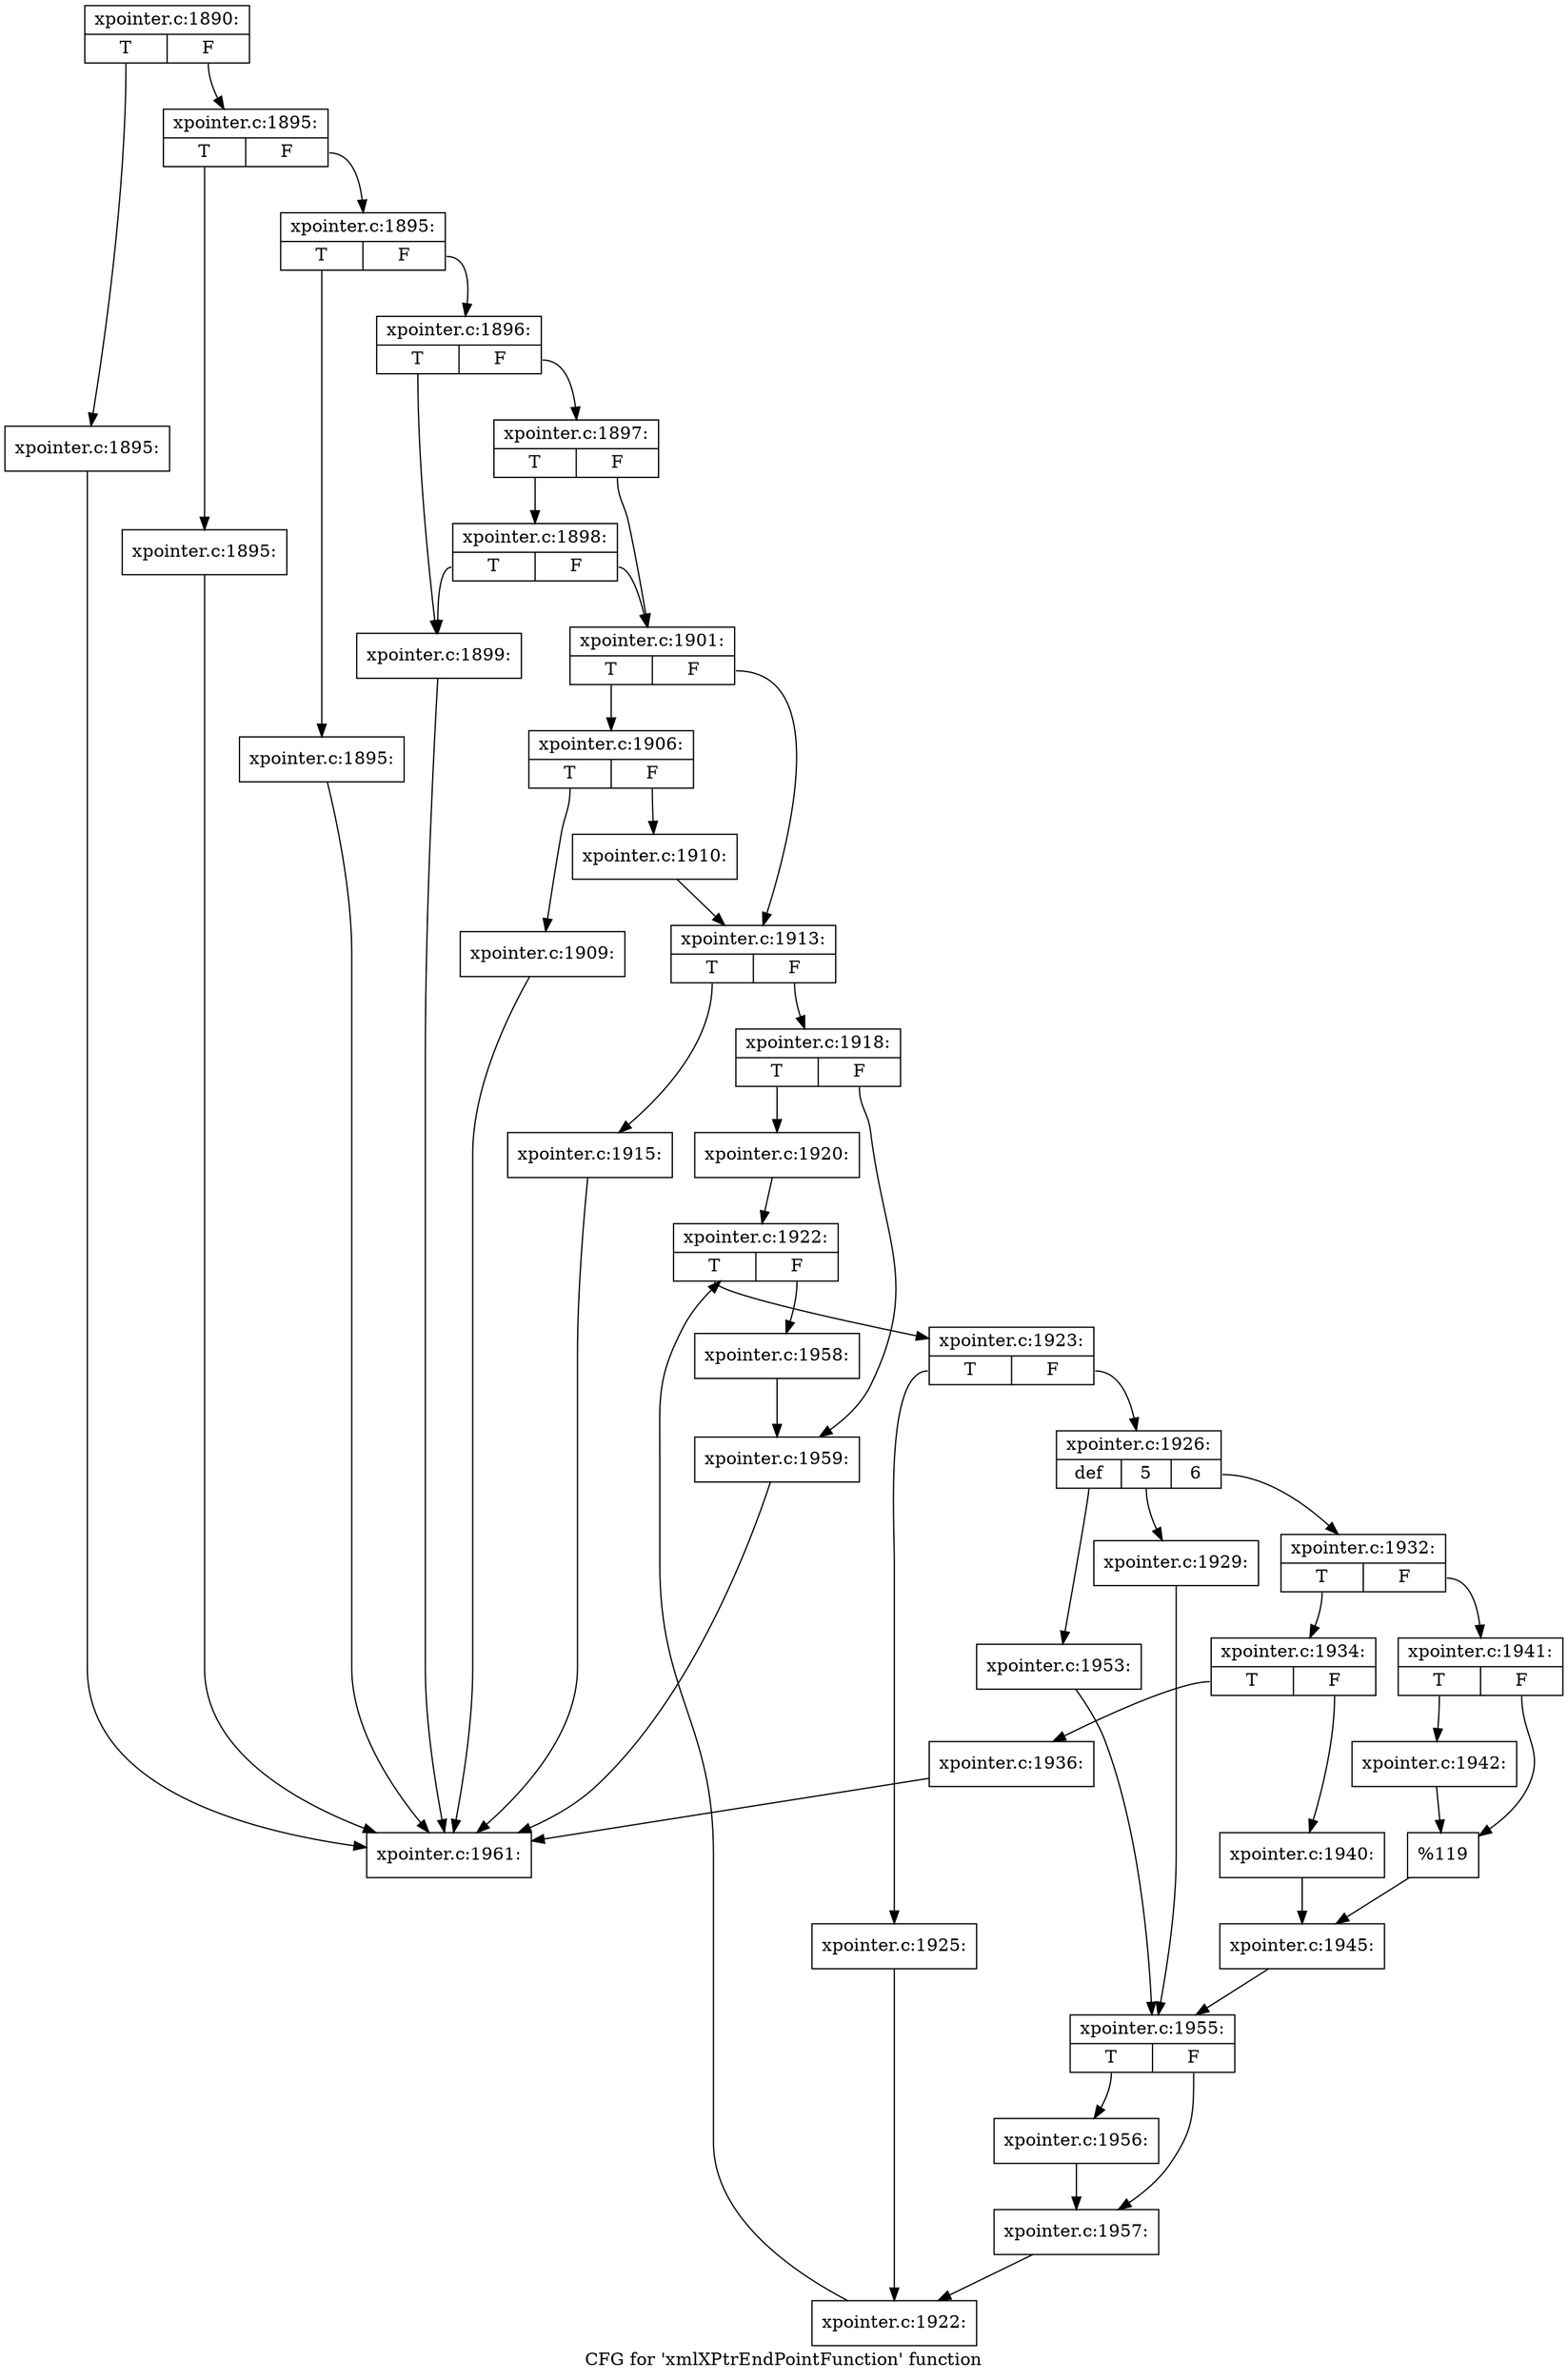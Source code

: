 digraph "CFG for 'xmlXPtrEndPointFunction' function" {
	label="CFG for 'xmlXPtrEndPointFunction' function";

	Node0x52461c0 [shape=record,label="{xpointer.c:1890:|{<s0>T|<s1>F}}"];
	Node0x52461c0:s0 -> Node0x524a260;
	Node0x52461c0:s1 -> Node0x524a2b0;
	Node0x524a260 [shape=record,label="{xpointer.c:1895:}"];
	Node0x524a260 -> Node0x5248e10;
	Node0x524a2b0 [shape=record,label="{xpointer.c:1895:|{<s0>T|<s1>F}}"];
	Node0x524a2b0:s0 -> Node0x524a570;
	Node0x524a2b0:s1 -> Node0x524a5c0;
	Node0x524a570 [shape=record,label="{xpointer.c:1895:}"];
	Node0x524a570 -> Node0x5248e10;
	Node0x524a5c0 [shape=record,label="{xpointer.c:1895:|{<s0>T|<s1>F}}"];
	Node0x524a5c0:s0 -> Node0x524a990;
	Node0x524a5c0:s1 -> Node0x524a9e0;
	Node0x524a990 [shape=record,label="{xpointer.c:1895:}"];
	Node0x524a990 -> Node0x5248e10;
	Node0x524a9e0 [shape=record,label="{xpointer.c:1896:|{<s0>T|<s1>F}}"];
	Node0x524a9e0:s0 -> Node0x524b120;
	Node0x524a9e0:s1 -> Node0x524b1c0;
	Node0x524b1c0 [shape=record,label="{xpointer.c:1897:|{<s0>T|<s1>F}}"];
	Node0x524b1c0:s0 -> Node0x524b600;
	Node0x524b1c0:s1 -> Node0x524b170;
	Node0x524b600 [shape=record,label="{xpointer.c:1898:|{<s0>T|<s1>F}}"];
	Node0x524b600:s0 -> Node0x524b120;
	Node0x524b600:s1 -> Node0x524b170;
	Node0x524b120 [shape=record,label="{xpointer.c:1899:}"];
	Node0x524b120 -> Node0x5248e10;
	Node0x524b170 [shape=record,label="{xpointer.c:1901:|{<s0>T|<s1>F}}"];
	Node0x524b170:s0 -> Node0x524c3e0;
	Node0x524b170:s1 -> Node0x524c430;
	Node0x524c3e0 [shape=record,label="{xpointer.c:1906:|{<s0>T|<s1>F}}"];
	Node0x524c3e0:s0 -> Node0x524cd70;
	Node0x524c3e0:s1 -> Node0x524cdc0;
	Node0x524cd70 [shape=record,label="{xpointer.c:1909:}"];
	Node0x524cd70 -> Node0x5248e10;
	Node0x524cdc0 [shape=record,label="{xpointer.c:1910:}"];
	Node0x524cdc0 -> Node0x524c430;
	Node0x524c430 [shape=record,label="{xpointer.c:1913:|{<s0>T|<s1>F}}"];
	Node0x524c430:s0 -> Node0x524d710;
	Node0x524c430:s1 -> Node0x524d760;
	Node0x524d710 [shape=record,label="{xpointer.c:1915:}"];
	Node0x524d710 -> Node0x5248e10;
	Node0x524d760 [shape=record,label="{xpointer.c:1918:|{<s0>T|<s1>F}}"];
	Node0x524d760:s0 -> Node0x524e1d0;
	Node0x524d760:s1 -> Node0x524e220;
	Node0x524e1d0 [shape=record,label="{xpointer.c:1920:}"];
	Node0x524e1d0 -> Node0x524e9e0;
	Node0x524e9e0 [shape=record,label="{xpointer.c:1922:|{<s0>T|<s1>F}}"];
	Node0x524e9e0:s0 -> Node0x524ec60;
	Node0x524e9e0:s1 -> Node0x524e840;
	Node0x524ec60 [shape=record,label="{xpointer.c:1923:|{<s0>T|<s1>F}}"];
	Node0x524ec60:s0 -> Node0x524f4d0;
	Node0x524ec60:s1 -> Node0x524f520;
	Node0x524f4d0 [shape=record,label="{xpointer.c:1925:}"];
	Node0x524f4d0 -> Node0x524ebd0;
	Node0x524f520 [shape=record,label="{xpointer.c:1926:|{<s0>def|<s1>5|<s2>6}}"];
	Node0x524f520:s0 -> Node0x524fb80;
	Node0x524f520:s1 -> Node0x524fec0;
	Node0x524f520:s2 -> Node0x5250530;
	Node0x524fec0 [shape=record,label="{xpointer.c:1929:}"];
	Node0x524fec0 -> Node0x524f970;
	Node0x5250530 [shape=record,label="{xpointer.c:1932:|{<s0>T|<s1>F}}"];
	Node0x5250530:s0 -> Node0x5250c00;
	Node0x5250530:s1 -> Node0x5250ca0;
	Node0x5250c00 [shape=record,label="{xpointer.c:1934:|{<s0>T|<s1>F}}"];
	Node0x5250c00:s0 -> Node0x5251060;
	Node0x5250c00:s1 -> Node0x52510b0;
	Node0x5251060 [shape=record,label="{xpointer.c:1936:}"];
	Node0x5251060 -> Node0x5248e10;
	Node0x52510b0 [shape=record,label="{xpointer.c:1940:}"];
	Node0x52510b0 -> Node0x5250c50;
	Node0x5250ca0 [shape=record,label="{xpointer.c:1941:|{<s0>T|<s1>F}}"];
	Node0x5250ca0:s0 -> Node0x51d1080;
	Node0x5250ca0:s1 -> Node0x51d10d0;
	Node0x51d1080 [shape=record,label="{xpointer.c:1942:}"];
	Node0x51d1080 -> Node0x51d10d0;
	Node0x51d10d0 [shape=record,label="{%119}"];
	Node0x51d10d0 -> Node0x5250c50;
	Node0x5250c50 [shape=record,label="{xpointer.c:1945:}"];
	Node0x5250c50 -> Node0x524f970;
	Node0x524fb80 [shape=record,label="{xpointer.c:1953:}"];
	Node0x524fb80 -> Node0x524f970;
	Node0x524f970 [shape=record,label="{xpointer.c:1955:|{<s0>T|<s1>F}}"];
	Node0x524f970:s0 -> Node0x5253ce0;
	Node0x524f970:s1 -> Node0x5254290;
	Node0x5253ce0 [shape=record,label="{xpointer.c:1956:}"];
	Node0x5253ce0 -> Node0x5254290;
	Node0x5254290 [shape=record,label="{xpointer.c:1957:}"];
	Node0x5254290 -> Node0x524ebd0;
	Node0x524ebd0 [shape=record,label="{xpointer.c:1922:}"];
	Node0x524ebd0 -> Node0x524e9e0;
	Node0x524e840 [shape=record,label="{xpointer.c:1958:}"];
	Node0x524e840 -> Node0x524e220;
	Node0x524e220 [shape=record,label="{xpointer.c:1959:}"];
	Node0x524e220 -> Node0x5248e10;
	Node0x5248e10 [shape=record,label="{xpointer.c:1961:}"];
}
